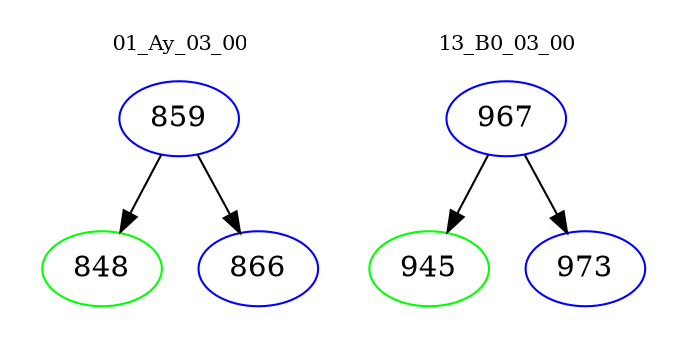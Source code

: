 digraph{
subgraph cluster_0 {
color = white
label = "01_Ay_03_00";
fontsize=10;
T0_859 [label="859", color="blue"]
T0_859 -> T0_848 [color="black"]
T0_848 [label="848", color="green"]
T0_859 -> T0_866 [color="black"]
T0_866 [label="866", color="blue"]
}
subgraph cluster_1 {
color = white
label = "13_B0_03_00";
fontsize=10;
T1_967 [label="967", color="blue"]
T1_967 -> T1_945 [color="black"]
T1_945 [label="945", color="green"]
T1_967 -> T1_973 [color="black"]
T1_973 [label="973", color="blue"]
}
}
